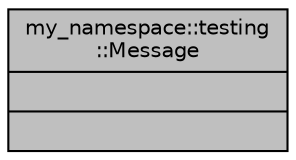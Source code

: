 digraph "my_namespace::testing::Message"
{
 // LATEX_PDF_SIZE
  bgcolor="transparent";
  edge [fontname="Helvetica",fontsize="10",labelfontname="Helvetica",labelfontsize="10"];
  node [fontname="Helvetica",fontsize="10",shape=record];
  Node1 [label="{my_namespace::testing\l::Message\n||}",height=0.2,width=0.4,color="black", fillcolor="grey75", style="filled", fontcolor="black",tooltip=" "];
}
